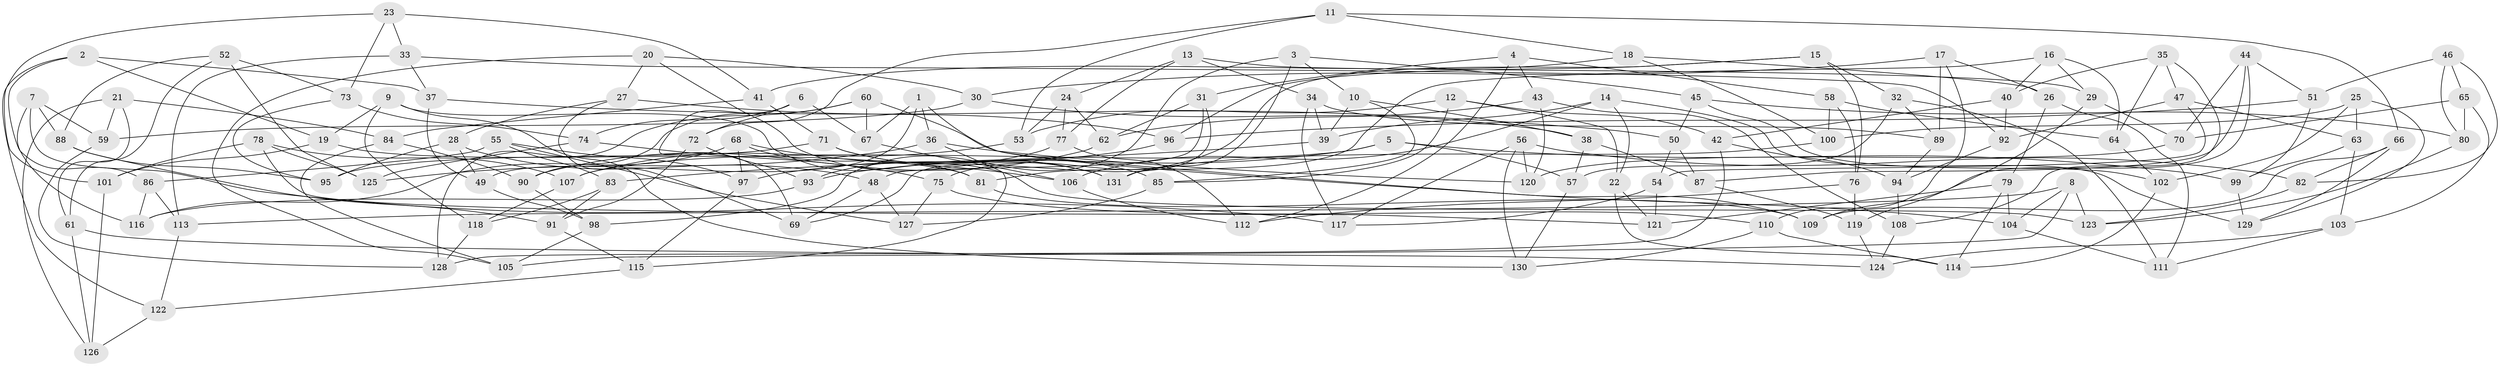 // Generated by graph-tools (version 1.1) at 2025/16/03/09/25 04:16:21]
// undirected, 131 vertices, 262 edges
graph export_dot {
graph [start="1"]
  node [color=gray90,style=filled];
  1;
  2;
  3;
  4;
  5;
  6;
  7;
  8;
  9;
  10;
  11;
  12;
  13;
  14;
  15;
  16;
  17;
  18;
  19;
  20;
  21;
  22;
  23;
  24;
  25;
  26;
  27;
  28;
  29;
  30;
  31;
  32;
  33;
  34;
  35;
  36;
  37;
  38;
  39;
  40;
  41;
  42;
  43;
  44;
  45;
  46;
  47;
  48;
  49;
  50;
  51;
  52;
  53;
  54;
  55;
  56;
  57;
  58;
  59;
  60;
  61;
  62;
  63;
  64;
  65;
  66;
  67;
  68;
  69;
  70;
  71;
  72;
  73;
  74;
  75;
  76;
  77;
  78;
  79;
  80;
  81;
  82;
  83;
  84;
  85;
  86;
  87;
  88;
  89;
  90;
  91;
  92;
  93;
  94;
  95;
  96;
  97;
  98;
  99;
  100;
  101;
  102;
  103;
  104;
  105;
  106;
  107;
  108;
  109;
  110;
  111;
  112;
  113;
  114;
  115;
  116;
  117;
  118;
  119;
  120;
  121;
  122;
  123;
  124;
  125;
  126;
  127;
  128;
  129;
  130;
  131;
  1 -- 36;
  1 -- 49;
  1 -- 109;
  1 -- 67;
  2 -- 37;
  2 -- 19;
  2 -- 122;
  2 -- 86;
  3 -- 98;
  3 -- 131;
  3 -- 45;
  3 -- 10;
  4 -- 58;
  4 -- 31;
  4 -- 43;
  4 -- 112;
  5 -- 93;
  5 -- 57;
  5 -- 99;
  5 -- 107;
  6 -- 67;
  6 -- 74;
  6 -- 72;
  6 -- 69;
  7 -- 116;
  7 -- 59;
  7 -- 117;
  7 -- 88;
  8 -- 104;
  8 -- 123;
  8 -- 113;
  8 -- 105;
  9 -- 19;
  9 -- 130;
  9 -- 118;
  9 -- 123;
  10 -- 39;
  10 -- 38;
  10 -- 85;
  11 -- 72;
  11 -- 66;
  11 -- 53;
  11 -- 18;
  12 -- 22;
  12 -- 53;
  12 -- 85;
  12 -- 42;
  13 -- 34;
  13 -- 29;
  13 -- 24;
  13 -- 77;
  14 -- 22;
  14 -- 39;
  14 -- 106;
  14 -- 129;
  15 -- 76;
  15 -- 75;
  15 -- 32;
  15 -- 96;
  16 -- 64;
  16 -- 81;
  16 -- 40;
  16 -- 29;
  17 -- 26;
  17 -- 89;
  17 -- 30;
  17 -- 110;
  18 -- 41;
  18 -- 100;
  18 -- 26;
  19 -- 101;
  19 -- 81;
  20 -- 131;
  20 -- 30;
  20 -- 105;
  20 -- 27;
  21 -- 126;
  21 -- 61;
  21 -- 84;
  21 -- 59;
  22 -- 114;
  22 -- 121;
  23 -- 73;
  23 -- 101;
  23 -- 33;
  23 -- 41;
  24 -- 77;
  24 -- 62;
  24 -- 53;
  25 -- 102;
  25 -- 63;
  25 -- 129;
  25 -- 100;
  26 -- 79;
  26 -- 111;
  27 -- 96;
  27 -- 69;
  27 -- 28;
  28 -- 49;
  28 -- 48;
  28 -- 95;
  29 -- 119;
  29 -- 70;
  30 -- 38;
  30 -- 59;
  31 -- 48;
  31 -- 62;
  31 -- 69;
  32 -- 111;
  32 -- 89;
  32 -- 57;
  33 -- 113;
  33 -- 37;
  33 -- 92;
  34 -- 117;
  34 -- 89;
  34 -- 39;
  35 -- 108;
  35 -- 47;
  35 -- 40;
  35 -- 64;
  36 -- 115;
  36 -- 125;
  36 -- 120;
  37 -- 49;
  37 -- 50;
  38 -- 87;
  38 -- 57;
  39 -- 83;
  40 -- 42;
  40 -- 92;
  41 -- 71;
  41 -- 84;
  42 -- 128;
  42 -- 94;
  43 -- 108;
  43 -- 62;
  43 -- 120;
  44 -- 87;
  44 -- 51;
  44 -- 70;
  44 -- 109;
  45 -- 102;
  45 -- 50;
  45 -- 80;
  46 -- 82;
  46 -- 65;
  46 -- 51;
  46 -- 80;
  47 -- 54;
  47 -- 63;
  47 -- 92;
  48 -- 69;
  48 -- 127;
  49 -- 98;
  50 -- 54;
  50 -- 87;
  51 -- 96;
  51 -- 99;
  52 -- 73;
  52 -- 61;
  52 -- 125;
  52 -- 88;
  53 -- 107;
  54 -- 121;
  54 -- 117;
  55 -- 86;
  55 -- 83;
  55 -- 97;
  55 -- 127;
  56 -- 120;
  56 -- 117;
  56 -- 82;
  56 -- 130;
  57 -- 130;
  58 -- 64;
  58 -- 100;
  58 -- 76;
  59 -- 128;
  60 -- 67;
  60 -- 104;
  60 -- 128;
  60 -- 90;
  61 -- 126;
  61 -- 124;
  62 -- 90;
  63 -- 99;
  63 -- 103;
  64 -- 102;
  65 -- 103;
  65 -- 80;
  65 -- 70;
  66 -- 109;
  66 -- 82;
  66 -- 129;
  67 -- 106;
  68 -- 81;
  68 -- 97;
  68 -- 106;
  68 -- 116;
  70 -- 120;
  71 -- 85;
  71 -- 131;
  71 -- 95;
  72 -- 93;
  72 -- 91;
  73 -- 74;
  73 -- 95;
  74 -- 125;
  74 -- 75;
  75 -- 127;
  75 -- 110;
  76 -- 112;
  76 -- 119;
  77 -- 93;
  77 -- 112;
  78 -- 125;
  78 -- 107;
  78 -- 101;
  78 -- 121;
  79 -- 121;
  79 -- 114;
  79 -- 104;
  80 -- 123;
  81 -- 109;
  82 -- 123;
  83 -- 91;
  83 -- 118;
  84 -- 105;
  84 -- 90;
  85 -- 127;
  86 -- 113;
  86 -- 116;
  87 -- 119;
  88 -- 95;
  88 -- 91;
  89 -- 94;
  90 -- 98;
  91 -- 115;
  92 -- 94;
  93 -- 116;
  94 -- 108;
  96 -- 97;
  97 -- 115;
  98 -- 105;
  99 -- 129;
  100 -- 131;
  101 -- 126;
  102 -- 114;
  103 -- 111;
  103 -- 124;
  104 -- 111;
  106 -- 112;
  107 -- 118;
  108 -- 124;
  110 -- 114;
  110 -- 130;
  113 -- 122;
  115 -- 122;
  118 -- 128;
  119 -- 124;
  122 -- 126;
}
